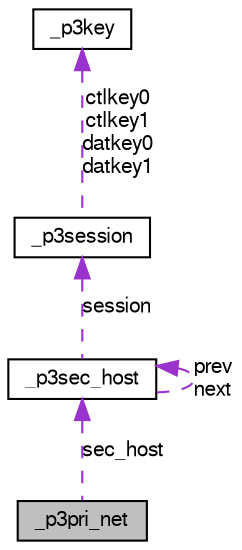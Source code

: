 digraph G
{
  bgcolor="transparent";
  edge [fontname="FreeSans",fontsize="10",labelfontname="FreeSans",labelfontsize="10"];
  node [fontname="FreeSans",fontsize="10",shape=record];
  Node1 [label="_p3pri_net",height=0.2,width=0.4,color="black", fillcolor="grey75", style="filled" fontcolor="black"];
  Node2 -> Node1 [dir=back,color="darkorchid3",fontsize="10",style="dashed",label="sec_host",fontname="FreeSans"];
  Node2 [label="_p3sec_host",height=0.2,width=0.4,color="black",URL="$struct__p3sec__host.html"];
  Node3 -> Node2 [dir=back,color="darkorchid3",fontsize="10",style="dashed",label="session",fontname="FreeSans"];
  Node3 [label="_p3session",height=0.2,width=0.4,color="black",URL="$struct__p3session.html"];
  Node4 -> Node3 [dir=back,color="darkorchid3",fontsize="10",style="dashed",label="ctlkey0\nctlkey1\ndatkey0\ndatkey1",fontname="FreeSans"];
  Node4 [label="_p3key",height=0.2,width=0.4,color="black",URL="$struct__p3key.html"];
  Node2 -> Node2 [dir=back,color="darkorchid3",fontsize="10",style="dashed",label="prev\nnext",fontname="FreeSans"];
}
